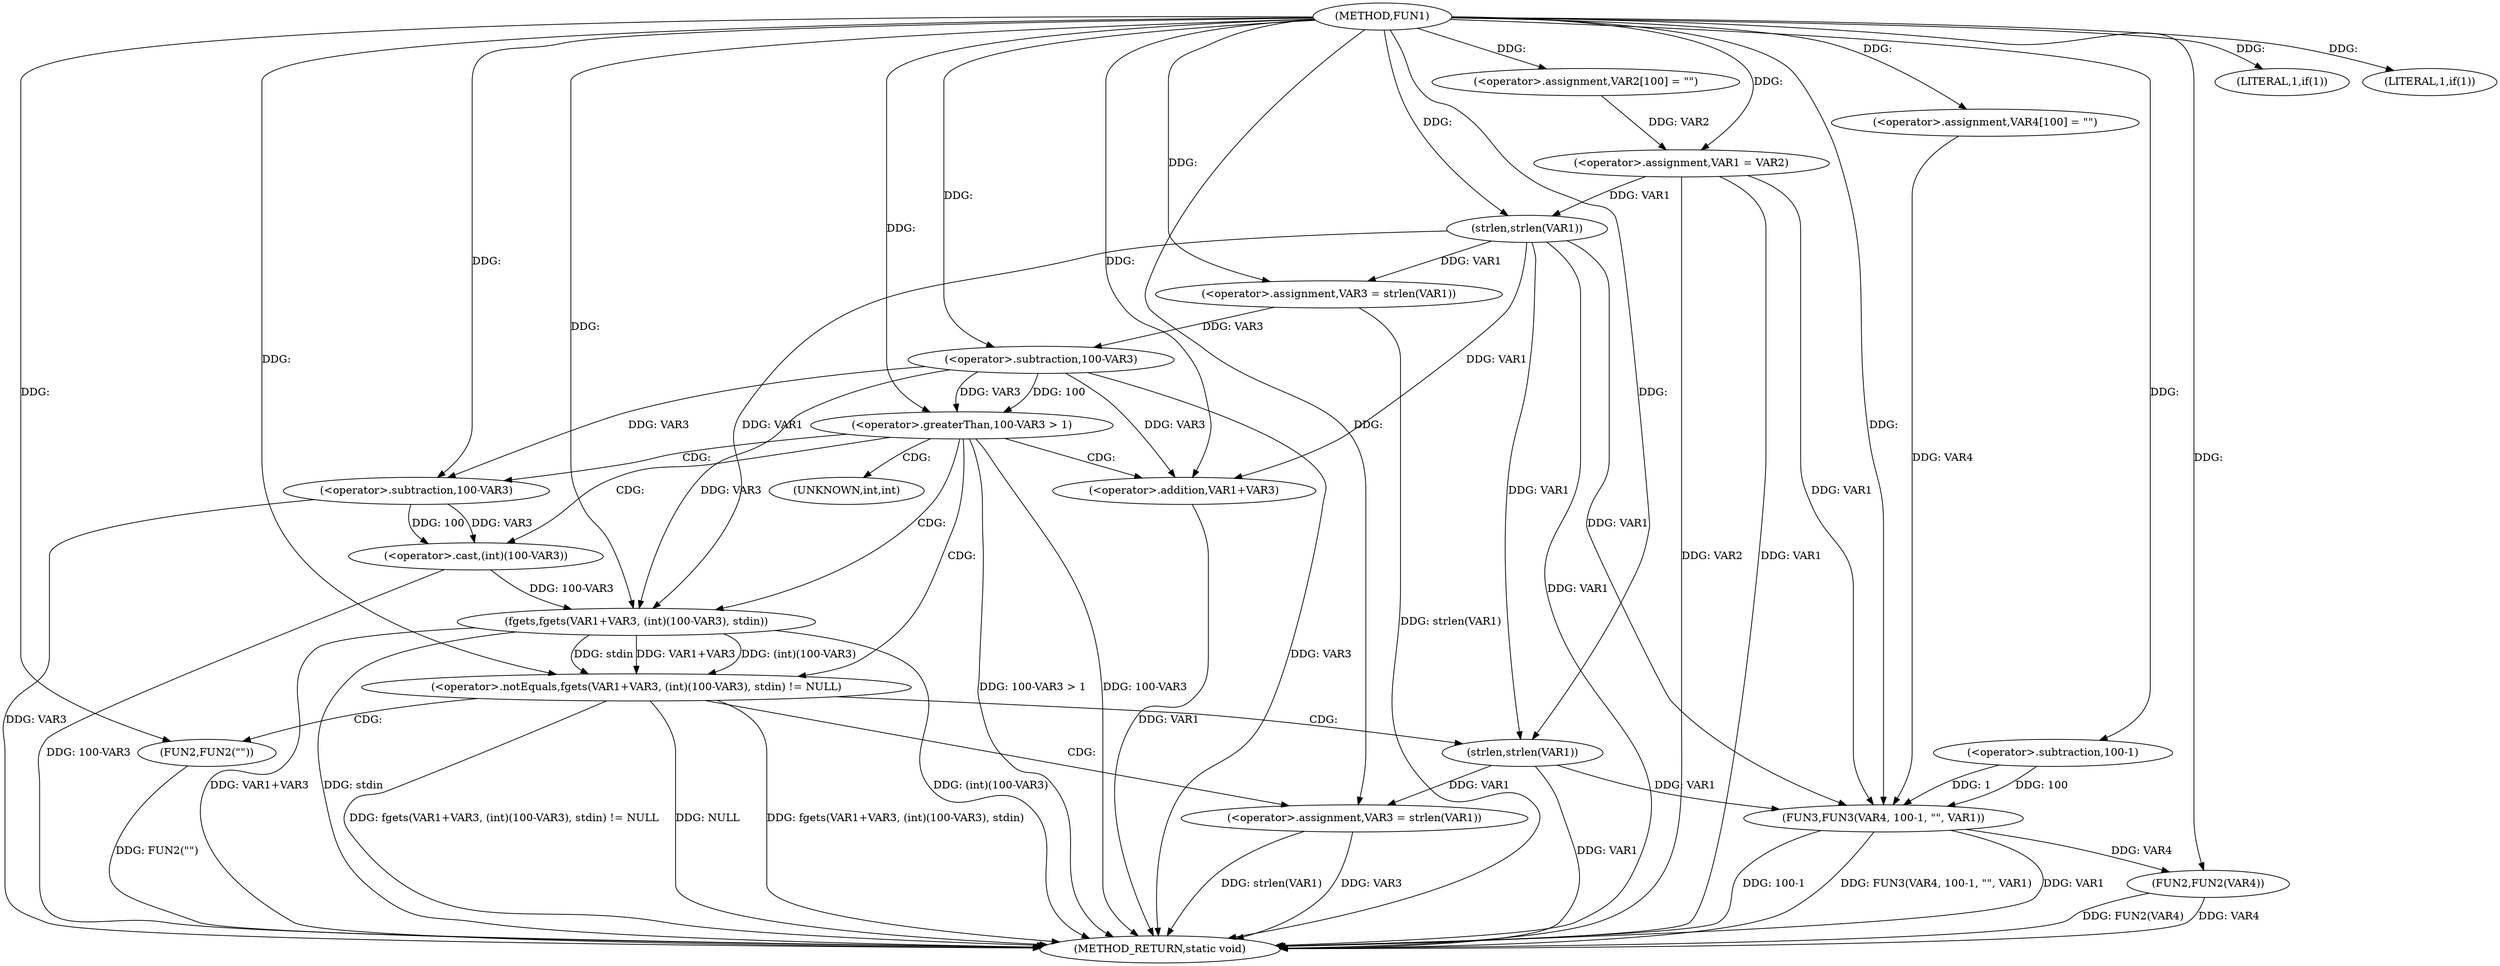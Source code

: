 digraph FUN1 {  
"1000100" [label = "(METHOD,FUN1)" ]
"1000166" [label = "(METHOD_RETURN,static void)" ]
"1000104" [label = "(<operator>.assignment,VAR2[100] = \"\")" ]
"1000107" [label = "(<operator>.assignment,VAR1 = VAR2)" ]
"1000111" [label = "(LITERAL,1,if(1))" ]
"1000115" [label = "(<operator>.assignment,VAR3 = strlen(VAR1))" ]
"1000117" [label = "(strlen,strlen(VAR1))" ]
"1000120" [label = "(<operator>.greaterThan,100-VAR3 > 1)" ]
"1000121" [label = "(<operator>.subtraction,100-VAR3)" ]
"1000127" [label = "(<operator>.notEquals,fgets(VAR1+VAR3, (int)(100-VAR3), stdin) != NULL)" ]
"1000128" [label = "(fgets,fgets(VAR1+VAR3, (int)(100-VAR3), stdin))" ]
"1000129" [label = "(<operator>.addition,VAR1+VAR3)" ]
"1000132" [label = "(<operator>.cast,(int)(100-VAR3))" ]
"1000134" [label = "(<operator>.subtraction,100-VAR3)" ]
"1000140" [label = "(<operator>.assignment,VAR3 = strlen(VAR1))" ]
"1000142" [label = "(strlen,strlen(VAR1))" ]
"1000147" [label = "(FUN2,FUN2(\"\"))" ]
"1000150" [label = "(LITERAL,1,if(1))" ]
"1000154" [label = "(<operator>.assignment,VAR4[100] = \"\")" ]
"1000157" [label = "(FUN3,FUN3(VAR4, 100-1, \"\", VAR1))" ]
"1000159" [label = "(<operator>.subtraction,100-1)" ]
"1000164" [label = "(FUN2,FUN2(VAR4))" ]
"1000133" [label = "(UNKNOWN,int,int)" ]
  "1000140" -> "1000166"  [ label = "DDG: strlen(VAR1)"] 
  "1000107" -> "1000166"  [ label = "DDG: VAR1"] 
  "1000157" -> "1000166"  [ label = "DDG: FUN3(VAR4, 100-1, \"\", VAR1)"] 
  "1000127" -> "1000166"  [ label = "DDG: fgets(VAR1+VAR3, (int)(100-VAR3), stdin) != NULL"] 
  "1000117" -> "1000166"  [ label = "DDG: VAR1"] 
  "1000120" -> "1000166"  [ label = "DDG: 100-VAR3 > 1"] 
  "1000157" -> "1000166"  [ label = "DDG: VAR1"] 
  "1000147" -> "1000166"  [ label = "DDG: FUN2(\"\")"] 
  "1000164" -> "1000166"  [ label = "DDG: VAR4"] 
  "1000157" -> "1000166"  [ label = "DDG: 100-1"] 
  "1000115" -> "1000166"  [ label = "DDG: strlen(VAR1)"] 
  "1000129" -> "1000166"  [ label = "DDG: VAR1"] 
  "1000164" -> "1000166"  [ label = "DDG: FUN2(VAR4)"] 
  "1000121" -> "1000166"  [ label = "DDG: VAR3"] 
  "1000128" -> "1000166"  [ label = "DDG: (int)(100-VAR3)"] 
  "1000140" -> "1000166"  [ label = "DDG: VAR3"] 
  "1000128" -> "1000166"  [ label = "DDG: VAR1+VAR3"] 
  "1000132" -> "1000166"  [ label = "DDG: 100-VAR3"] 
  "1000120" -> "1000166"  [ label = "DDG: 100-VAR3"] 
  "1000142" -> "1000166"  [ label = "DDG: VAR1"] 
  "1000134" -> "1000166"  [ label = "DDG: VAR3"] 
  "1000127" -> "1000166"  [ label = "DDG: fgets(VAR1+VAR3, (int)(100-VAR3), stdin)"] 
  "1000127" -> "1000166"  [ label = "DDG: NULL"] 
  "1000128" -> "1000166"  [ label = "DDG: stdin"] 
  "1000107" -> "1000166"  [ label = "DDG: VAR2"] 
  "1000100" -> "1000104"  [ label = "DDG: "] 
  "1000104" -> "1000107"  [ label = "DDG: VAR2"] 
  "1000100" -> "1000107"  [ label = "DDG: "] 
  "1000100" -> "1000111"  [ label = "DDG: "] 
  "1000117" -> "1000115"  [ label = "DDG: VAR1"] 
  "1000100" -> "1000115"  [ label = "DDG: "] 
  "1000107" -> "1000117"  [ label = "DDG: VAR1"] 
  "1000100" -> "1000117"  [ label = "DDG: "] 
  "1000121" -> "1000120"  [ label = "DDG: 100"] 
  "1000121" -> "1000120"  [ label = "DDG: VAR3"] 
  "1000100" -> "1000121"  [ label = "DDG: "] 
  "1000115" -> "1000121"  [ label = "DDG: VAR3"] 
  "1000100" -> "1000120"  [ label = "DDG: "] 
  "1000128" -> "1000127"  [ label = "DDG: VAR1+VAR3"] 
  "1000128" -> "1000127"  [ label = "DDG: (int)(100-VAR3)"] 
  "1000128" -> "1000127"  [ label = "DDG: stdin"] 
  "1000117" -> "1000128"  [ label = "DDG: VAR1"] 
  "1000100" -> "1000128"  [ label = "DDG: "] 
  "1000121" -> "1000128"  [ label = "DDG: VAR3"] 
  "1000117" -> "1000129"  [ label = "DDG: VAR1"] 
  "1000100" -> "1000129"  [ label = "DDG: "] 
  "1000121" -> "1000129"  [ label = "DDG: VAR3"] 
  "1000132" -> "1000128"  [ label = "DDG: 100-VAR3"] 
  "1000134" -> "1000132"  [ label = "DDG: 100"] 
  "1000134" -> "1000132"  [ label = "DDG: VAR3"] 
  "1000100" -> "1000134"  [ label = "DDG: "] 
  "1000121" -> "1000134"  [ label = "DDG: VAR3"] 
  "1000100" -> "1000127"  [ label = "DDG: "] 
  "1000142" -> "1000140"  [ label = "DDG: VAR1"] 
  "1000100" -> "1000140"  [ label = "DDG: "] 
  "1000100" -> "1000142"  [ label = "DDG: "] 
  "1000117" -> "1000142"  [ label = "DDG: VAR1"] 
  "1000100" -> "1000147"  [ label = "DDG: "] 
  "1000100" -> "1000150"  [ label = "DDG: "] 
  "1000100" -> "1000154"  [ label = "DDG: "] 
  "1000154" -> "1000157"  [ label = "DDG: VAR4"] 
  "1000100" -> "1000157"  [ label = "DDG: "] 
  "1000159" -> "1000157"  [ label = "DDG: 100"] 
  "1000159" -> "1000157"  [ label = "DDG: 1"] 
  "1000100" -> "1000159"  [ label = "DDG: "] 
  "1000107" -> "1000157"  [ label = "DDG: VAR1"] 
  "1000117" -> "1000157"  [ label = "DDG: VAR1"] 
  "1000142" -> "1000157"  [ label = "DDG: VAR1"] 
  "1000157" -> "1000164"  [ label = "DDG: VAR4"] 
  "1000100" -> "1000164"  [ label = "DDG: "] 
  "1000120" -> "1000127"  [ label = "CDG: "] 
  "1000120" -> "1000132"  [ label = "CDG: "] 
  "1000120" -> "1000128"  [ label = "CDG: "] 
  "1000120" -> "1000129"  [ label = "CDG: "] 
  "1000120" -> "1000133"  [ label = "CDG: "] 
  "1000120" -> "1000134"  [ label = "CDG: "] 
  "1000127" -> "1000142"  [ label = "CDG: "] 
  "1000127" -> "1000147"  [ label = "CDG: "] 
  "1000127" -> "1000140"  [ label = "CDG: "] 
}
